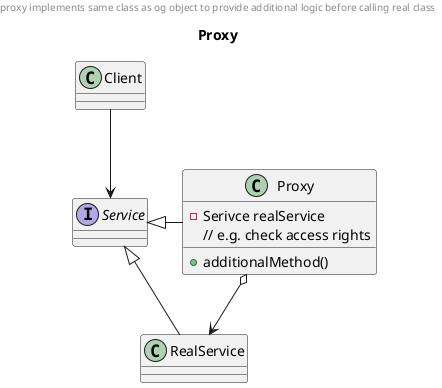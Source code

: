 @startuml
title Proxy
header proxy implements same class as og object to provide additional logic before calling real class
interface Service {
}

class Proxy {
- Serivce realService
+ additionalMethod()
// e.g. check access rights
}

Client --> Service

Service <|-- RealService
Service <|- Proxy
Proxy o--> RealService

@enduml
